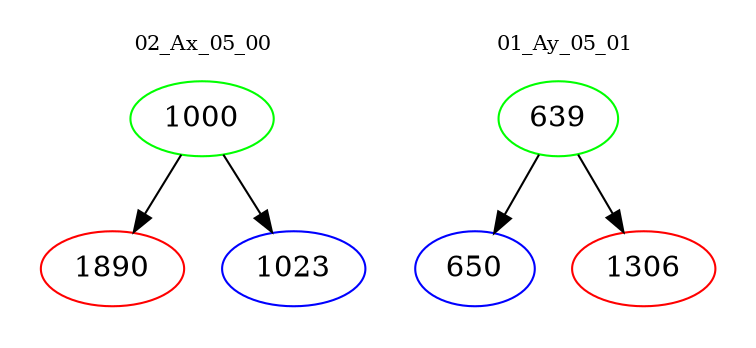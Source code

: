 digraph{
subgraph cluster_0 {
color = white
label = "02_Ax_05_00";
fontsize=10;
T0_1000 [label="1000", color="green"]
T0_1000 -> T0_1890 [color="black"]
T0_1890 [label="1890", color="red"]
T0_1000 -> T0_1023 [color="black"]
T0_1023 [label="1023", color="blue"]
}
subgraph cluster_1 {
color = white
label = "01_Ay_05_01";
fontsize=10;
T1_639 [label="639", color="green"]
T1_639 -> T1_650 [color="black"]
T1_650 [label="650", color="blue"]
T1_639 -> T1_1306 [color="black"]
T1_1306 [label="1306", color="red"]
}
}
